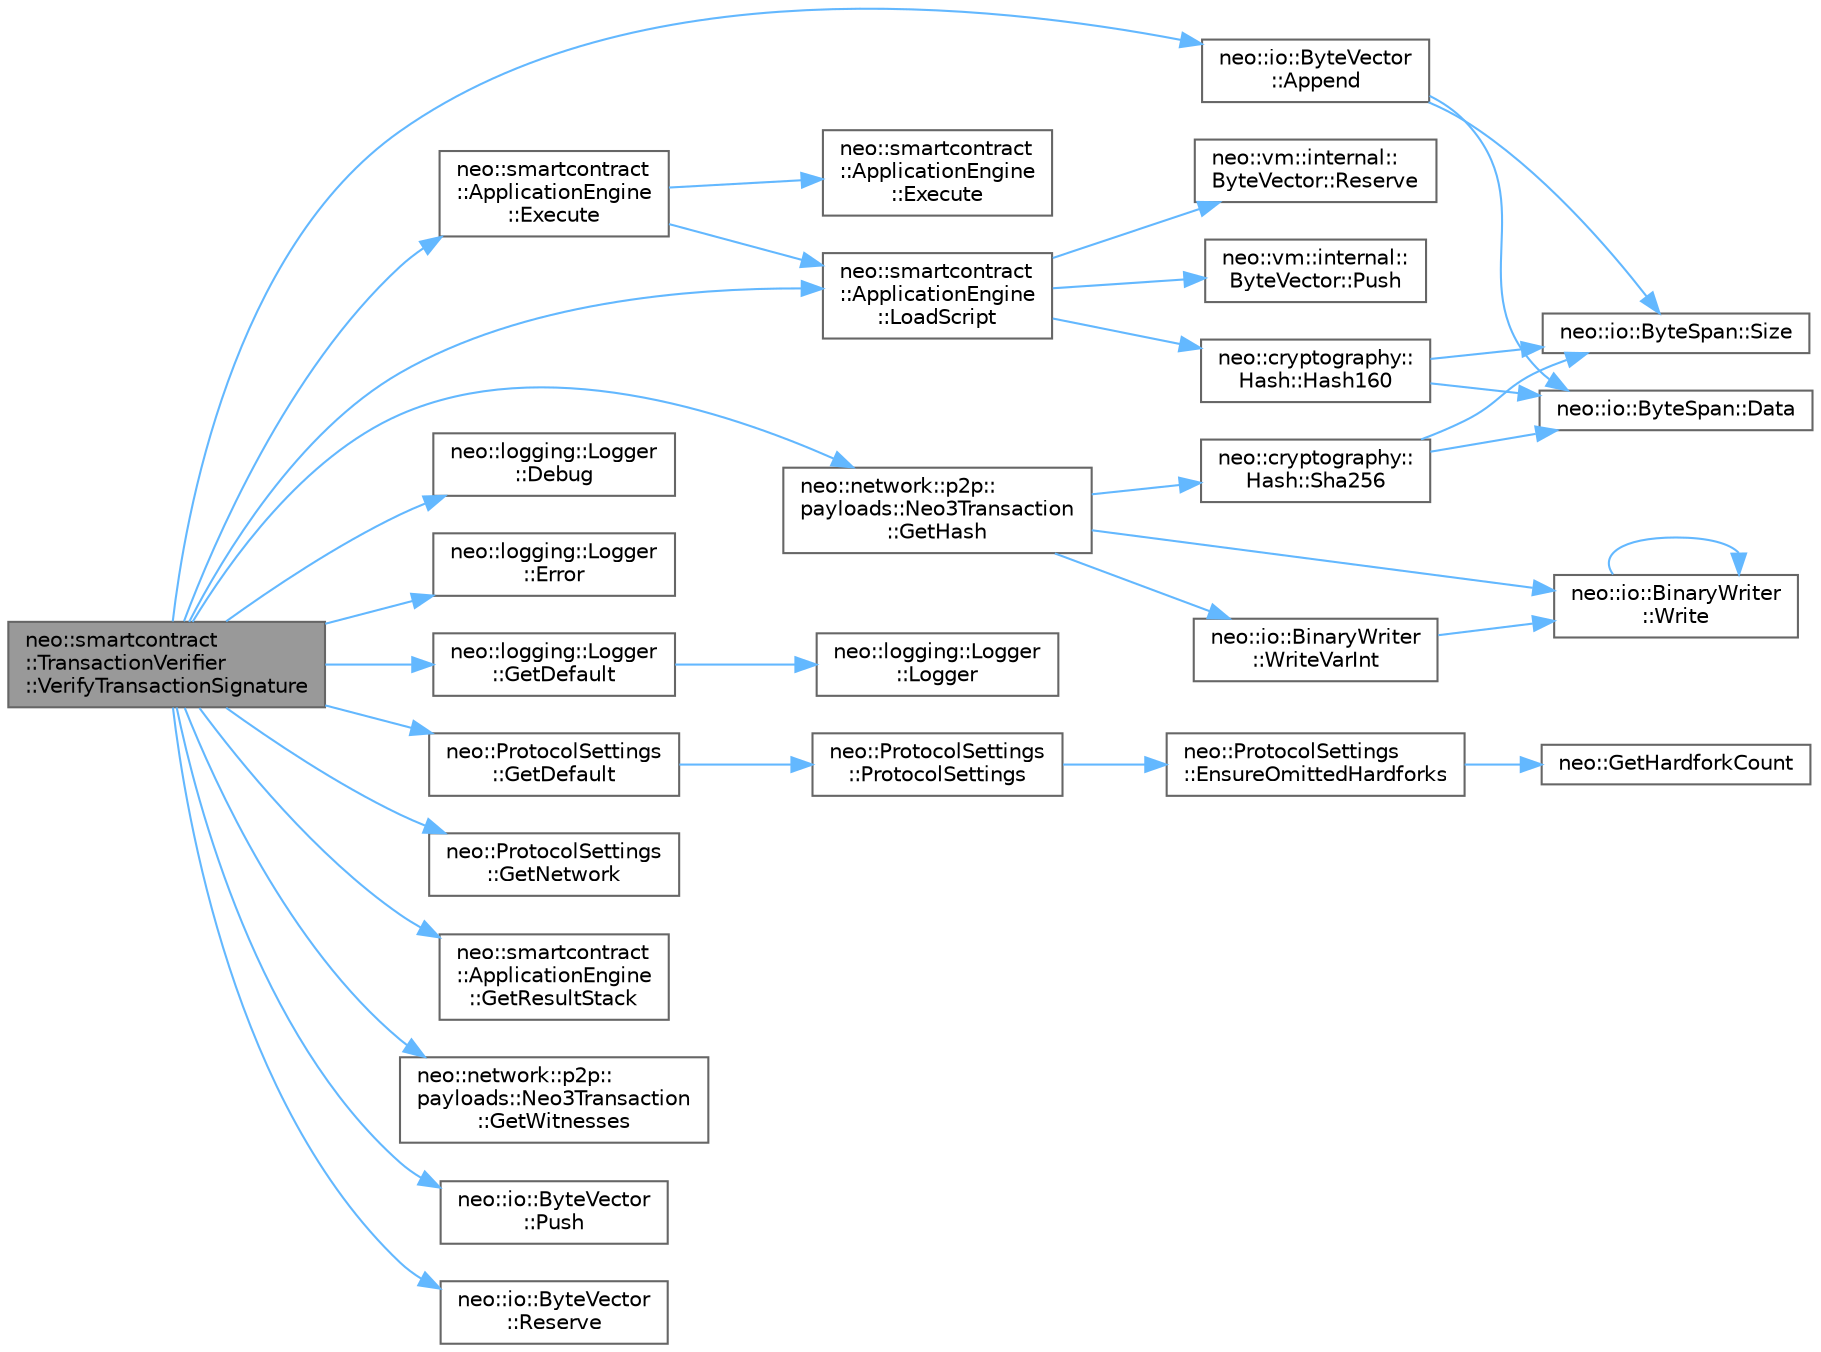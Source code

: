 digraph "neo::smartcontract::TransactionVerifier::VerifyTransactionSignature"
{
 // LATEX_PDF_SIZE
  bgcolor="transparent";
  edge [fontname=Helvetica,fontsize=10,labelfontname=Helvetica,labelfontsize=10];
  node [fontname=Helvetica,fontsize=10,shape=box,height=0.2,width=0.4];
  rankdir="LR";
  Node1 [id="Node000001",label="neo::smartcontract\l::TransactionVerifier\l::VerifyTransactionSignature",height=0.2,width=0.4,color="gray40", fillcolor="grey60", style="filled", fontcolor="black",tooltip="Verifies a transaction's signature (internal helper)."];
  Node1 -> Node2 [id="edge1_Node000001_Node000002",color="steelblue1",style="solid",tooltip=" "];
  Node2 [id="Node000002",label="neo::io::ByteVector\l::Append",height=0.2,width=0.4,color="grey40", fillcolor="white", style="filled",URL="$classneo_1_1io_1_1_byte_vector.html#a08fe2080218bc11daedc416387e6f37e",tooltip="Appends data to the ByteVector."];
  Node2 -> Node3 [id="edge2_Node000002_Node000003",color="steelblue1",style="solid",tooltip=" "];
  Node3 [id="Node000003",label="neo::io::ByteSpan::Data",height=0.2,width=0.4,color="grey40", fillcolor="white", style="filled",URL="$classneo_1_1io_1_1_byte_span.html#a0285a19eb5cd212ecd1079e0bc5e494c",tooltip="Gets a pointer to the data."];
  Node2 -> Node4 [id="edge3_Node000002_Node000004",color="steelblue1",style="solid",tooltip=" "];
  Node4 [id="Node000004",label="neo::io::ByteSpan::Size",height=0.2,width=0.4,color="grey40", fillcolor="white", style="filled",URL="$classneo_1_1io_1_1_byte_span.html#a4a869430800a37dcbeefac6f36468fcb",tooltip="Gets the size of the ByteSpan."];
  Node1 -> Node5 [id="edge4_Node000001_Node000005",color="steelblue1",style="solid",tooltip=" "];
  Node5 [id="Node000005",label="neo::logging::Logger\l::Debug",height=0.2,width=0.4,color="grey40", fillcolor="white", style="filled",URL="$classneo_1_1logging_1_1_logger.html#a93c1f33b6b290b2e6220e599d0afc9f1",tooltip="Log a debug message."];
  Node1 -> Node6 [id="edge5_Node000001_Node000006",color="steelblue1",style="solid",tooltip=" "];
  Node6 [id="Node000006",label="neo::logging::Logger\l::Error",height=0.2,width=0.4,color="grey40", fillcolor="white", style="filled",URL="$classneo_1_1logging_1_1_logger.html#ab2af17208a339e979fef8368a7ea05cc",tooltip="Log an error message."];
  Node1 -> Node7 [id="edge6_Node000001_Node000007",color="steelblue1",style="solid",tooltip=" "];
  Node7 [id="Node000007",label="neo::smartcontract\l::ApplicationEngine\l::Execute",height=0.2,width=0.4,color="grey40", fillcolor="white", style="filled",URL="$classneo_1_1smartcontract_1_1_application_engine.html#a40fc0dbf47d4ebd84d55a354a1bfefb1",tooltip="Executes a script."];
  Node7 -> Node8 [id="edge7_Node000007_Node000008",color="steelblue1",style="solid",tooltip=" "];
  Node8 [id="Node000008",label="neo::smartcontract\l::ApplicationEngine\l::Execute",height=0.2,width=0.4,color="grey40", fillcolor="white", style="filled",URL="$classneo_1_1smartcontract_1_1_application_engine.html#af1b9f6c1d1dd0d48be1711c1584da467",tooltip="Executes the loaded script."];
  Node7 -> Node9 [id="edge8_Node000007_Node000009",color="steelblue1",style="solid",tooltip=" "];
  Node9 [id="Node000009",label="neo::smartcontract\l::ApplicationEngine\l::LoadScript",height=0.2,width=0.4,color="grey40", fillcolor="white", style="filled",URL="$classneo_1_1smartcontract_1_1_application_engine.html#a021c1b84422d61f9ad447f34152cc902",tooltip="Loads a script."];
  Node9 -> Node10 [id="edge9_Node000009_Node000010",color="steelblue1",style="solid",tooltip=" "];
  Node10 [id="Node000010",label="neo::cryptography::\lHash::Hash160",height=0.2,width=0.4,color="grey40", fillcolor="white", style="filled",URL="$classneo_1_1cryptography_1_1_hash.html#a7232977d38fc72caff4cd95b22342d10",tooltip="Computes Hash160 (RIPEMD160 of SHA256)."];
  Node10 -> Node3 [id="edge10_Node000010_Node000003",color="steelblue1",style="solid",tooltip=" "];
  Node10 -> Node4 [id="edge11_Node000010_Node000004",color="steelblue1",style="solid",tooltip=" "];
  Node9 -> Node11 [id="edge12_Node000009_Node000011",color="steelblue1",style="solid",tooltip=" "];
  Node11 [id="Node000011",label="neo::vm::internal::\lByteVector::Push",height=0.2,width=0.4,color="grey40", fillcolor="white", style="filled",URL="$classneo_1_1vm_1_1internal_1_1_byte_vector.html#a11f58023b5efb77a561ed578494e98e9",tooltip="Pushes a byte to the end of the ByteVector."];
  Node9 -> Node12 [id="edge13_Node000009_Node000012",color="steelblue1",style="solid",tooltip=" "];
  Node12 [id="Node000012",label="neo::vm::internal::\lByteVector::Reserve",height=0.2,width=0.4,color="grey40", fillcolor="white", style="filled",URL="$classneo_1_1vm_1_1internal_1_1_byte_vector.html#ad24d2ca04a7112ae7311b0a3c3cfff6f",tooltip="Reserves capacity for the ByteVector."];
  Node1 -> Node13 [id="edge14_Node000001_Node000013",color="steelblue1",style="solid",tooltip=" "];
  Node13 [id="Node000013",label="neo::logging::Logger\l::GetDefault",height=0.2,width=0.4,color="grey40", fillcolor="white", style="filled",URL="$classneo_1_1logging_1_1_logger.html#abff18ad1faab25601174fa98b85159b9",tooltip="Get the default logger instance."];
  Node13 -> Node14 [id="edge15_Node000013_Node000014",color="steelblue1",style="solid",tooltip=" "];
  Node14 [id="Node000014",label="neo::logging::Logger\l::Logger",height=0.2,width=0.4,color="grey40", fillcolor="white", style="filled",URL="$classneo_1_1logging_1_1_logger.html#a8e3e3c0db70c7a54b526744fc406eb55",tooltip="Constructor."];
  Node1 -> Node15 [id="edge16_Node000001_Node000015",color="steelblue1",style="solid",tooltip=" "];
  Node15 [id="Node000015",label="neo::ProtocolSettings\l::GetDefault",height=0.2,width=0.4,color="grey40", fillcolor="white", style="filled",URL="$classneo_1_1_protocol_settings.html#a52fdd62f15038469ca2a98e2b1fdfbab",tooltip="Gets the default protocol settings."];
  Node15 -> Node16 [id="edge17_Node000015_Node000016",color="steelblue1",style="solid",tooltip=" "];
  Node16 [id="Node000016",label="neo::ProtocolSettings\l::ProtocolSettings",height=0.2,width=0.4,color="grey40", fillcolor="white", style="filled",URL="$classneo_1_1_protocol_settings.html#af6990976fcd61b485128cafb66c30b46",tooltip="Constructs default ProtocolSettings."];
  Node16 -> Node17 [id="edge18_Node000016_Node000017",color="steelblue1",style="solid",tooltip=" "];
  Node17 [id="Node000017",label="neo::ProtocolSettings\l::EnsureOmittedHardforks",height=0.2,width=0.4,color="grey40", fillcolor="white", style="filled",URL="$classneo_1_1_protocol_settings.html#ab1b1c4b9072e2360b7030ad1ff5bf051",tooltip="Ensures all hardforks have entries in the configuration."];
  Node17 -> Node18 [id="edge19_Node000017_Node000018",color="steelblue1",style="solid",tooltip=" "];
  Node18 [id="Node000018",label="neo::GetHardforkCount",height=0.2,width=0.4,color="grey40", fillcolor="white", style="filled",URL="$namespaceneo.html#a23b135857938c767dcf148af86dae0e5",tooltip="Get the total number of defined hardforks."];
  Node1 -> Node19 [id="edge20_Node000001_Node000019",color="steelblue1",style="solid",tooltip=" "];
  Node19 [id="Node000019",label="neo::network::p2p::\lpayloads::Neo3Transaction\l::GetHash",height=0.2,width=0.4,color="grey40", fillcolor="white", style="filled",URL="$classneo_1_1network_1_1p2p_1_1payloads_1_1_neo3_transaction.html#ace06ea36a27942bcb338585d8f8db380",tooltip="Gets the hash of the transaction."];
  Node19 -> Node20 [id="edge21_Node000019_Node000020",color="steelblue1",style="solid",tooltip=" "];
  Node20 [id="Node000020",label="neo::cryptography::\lHash::Sha256",height=0.2,width=0.4,color="grey40", fillcolor="white", style="filled",URL="$classneo_1_1cryptography_1_1_hash.html#a45b12e21ad2391d1919f3eb7b61f683a",tooltip="Computes SHA256 hash."];
  Node20 -> Node3 [id="edge22_Node000020_Node000003",color="steelblue1",style="solid",tooltip=" "];
  Node20 -> Node4 [id="edge23_Node000020_Node000004",color="steelblue1",style="solid",tooltip=" "];
  Node19 -> Node21 [id="edge24_Node000019_Node000021",color="steelblue1",style="solid",tooltip=" "];
  Node21 [id="Node000021",label="neo::io::BinaryWriter\l::Write",height=0.2,width=0.4,color="grey40", fillcolor="white", style="filled",URL="$classneo_1_1io_1_1_binary_writer.html#ac50767ade20a9099ba7e6b6ed684ef45",tooltip="Writes a boolean value to the stream."];
  Node21 -> Node21 [id="edge25_Node000021_Node000021",color="steelblue1",style="solid",tooltip=" "];
  Node19 -> Node22 [id="edge26_Node000019_Node000022",color="steelblue1",style="solid",tooltip=" "];
  Node22 [id="Node000022",label="neo::io::BinaryWriter\l::WriteVarInt",height=0.2,width=0.4,color="grey40", fillcolor="white", style="filled",URL="$classneo_1_1io_1_1_binary_writer.html#a39fc5781e0d7a018ac8a1d86fea0cd4e",tooltip="Writes a variable-length integer to the stream."];
  Node22 -> Node21 [id="edge27_Node000022_Node000021",color="steelblue1",style="solid",tooltip=" "];
  Node1 -> Node23 [id="edge28_Node000001_Node000023",color="steelblue1",style="solid",tooltip=" "];
  Node23 [id="Node000023",label="neo::ProtocolSettings\l::GetNetwork",height=0.2,width=0.4,color="grey40", fillcolor="white", style="filled",URL="$classneo_1_1_protocol_settings.html#ad306a2407147cac547a0e005441d3e51",tooltip="Gets the network magic number."];
  Node1 -> Node24 [id="edge29_Node000001_Node000024",color="steelblue1",style="solid",tooltip=" "];
  Node24 [id="Node000024",label="neo::smartcontract\l::ApplicationEngine\l::GetResultStack",height=0.2,width=0.4,color="grey40", fillcolor="white", style="filled",URL="$classneo_1_1smartcontract_1_1_application_engine.html#a81cef56e95ee3ab6ec9caf22ffffa0a5",tooltip="Gets the result stack items."];
  Node1 -> Node25 [id="edge30_Node000001_Node000025",color="steelblue1",style="solid",tooltip=" "];
  Node25 [id="Node000025",label="neo::network::p2p::\lpayloads::Neo3Transaction\l::GetWitnesses",height=0.2,width=0.4,color="grey40", fillcolor="white", style="filled",URL="$classneo_1_1network_1_1p2p_1_1payloads_1_1_neo3_transaction.html#ae4d7ffd89880444dce90b08bacf3835c",tooltip="Gets the witnesses."];
  Node1 -> Node9 [id="edge31_Node000001_Node000009",color="steelblue1",style="solid",tooltip=" "];
  Node1 -> Node26 [id="edge32_Node000001_Node000026",color="steelblue1",style="solid",tooltip=" "];
  Node26 [id="Node000026",label="neo::io::ByteVector\l::Push",height=0.2,width=0.4,color="grey40", fillcolor="white", style="filled",URL="$classneo_1_1io_1_1_byte_vector.html#a57eb840afcbc9cd7b784081f9f546dab",tooltip="Pushes a byte to the end of the ByteVector."];
  Node1 -> Node27 [id="edge33_Node000001_Node000027",color="steelblue1",style="solid",tooltip=" "];
  Node27 [id="Node000027",label="neo::io::ByteVector\l::Reserve",height=0.2,width=0.4,color="grey40", fillcolor="white", style="filled",URL="$classneo_1_1io_1_1_byte_vector.html#ad6906fc9c8a17ca926bc89ed6d3ef064",tooltip="Reserves capacity for the ByteVector."];
}
